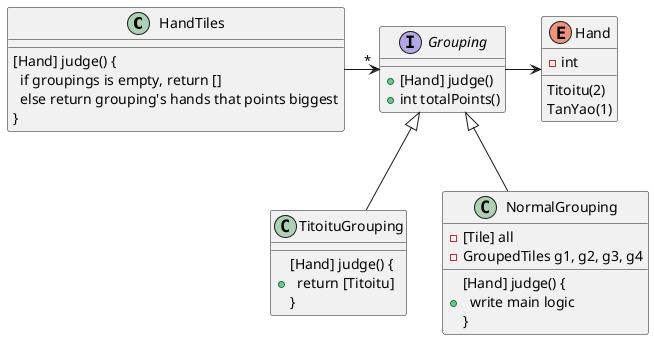 @startuml

class HandTiles {
  [Hand] judge() {\n  if groupings is empty, return []\n  else return grouping's hands that points biggest\n}
}

enum Hand {
  - int
  Titoitu(2)
  TanYao(1)
}

interface Grouping {
  + [Hand] judge()
  + int totalPoints()
}

class TitoituGrouping {
  + [Hand] judge() {\n  return [Titoitu]\n}
}

class NormalGrouping {
  - [Tile] all
  - GroupedTiles g1, g2, g3, g4
  + [Hand] judge() {\n  write main logic\n}
}

TitoituGrouping -u-|> Grouping
NormalGrouping -u-|> Grouping
Grouping -r-> Hand
HandTiles -r-> "*" Grouping

@enduml